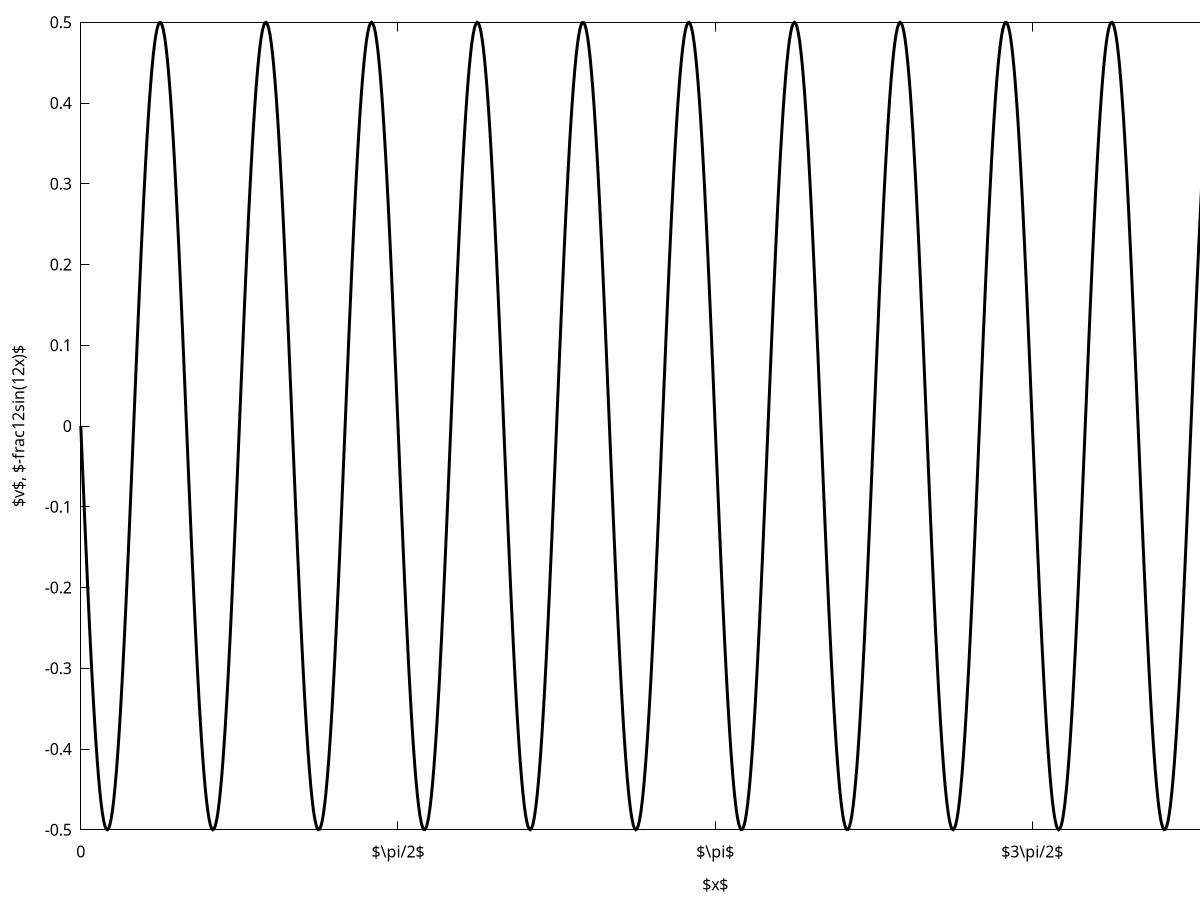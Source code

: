 set terminal epslatex color standalone
set output "vAliased.tex"

set size 1.2,1

set xlabel "$x$"
set ylabel "$v$, $-\\frac{1}{2}\\sin(12x)$"
set key outside right bottom

set xrange [0.0:2.0*pi+0.0001]
set xtics ("0" 0, "$\\pi/2$" pi/2, "$\\pi$" pi, "$3\\pi/2$" 3*pi/2, "$2\\pi$" 2*pi)

set parametric
set trange [0.0:2.0*pi]
set samples 1000

plot t, -0.5*sin(12*t) lt 1 lc 0 lw 3 notitle, \
     "v.dat" using 1:2 with points pt 7 ps 1.0 lc 1 notitle 

